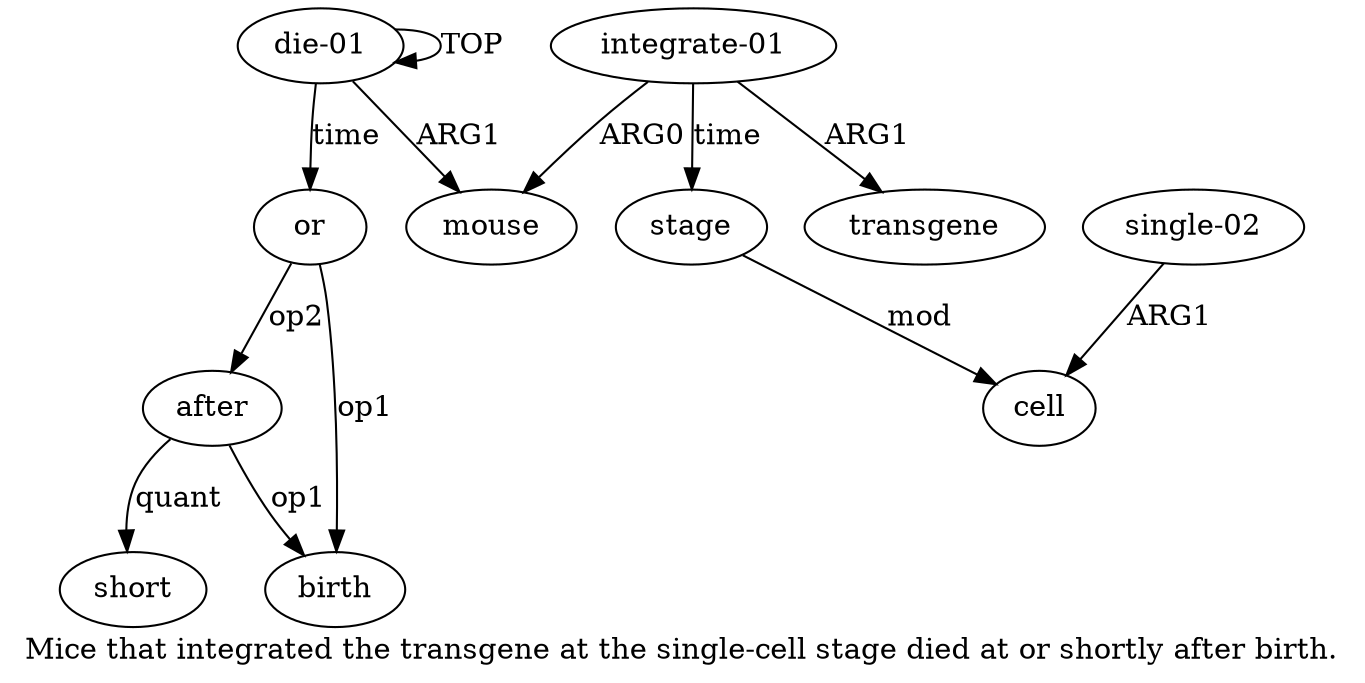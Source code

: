 digraph  {
	graph [label="Mice that integrated the transgene at the single-cell stage died at or shortly after birth."];
	node [label="\N"];
	a10	 [color=black,
		gold_ind=10,
		gold_label=short,
		label=short,
		test_ind=10,
		test_label=short];
	a1	 [color=black,
		gold_ind=1,
		gold_label=mouse,
		label=mouse,
		test_ind=1,
		test_label=mouse];
	a0	 [color=black,
		gold_ind=0,
		gold_label="die-01",
		label="die-01",
		test_ind=0,
		test_label="die-01"];
	a0 -> a1 [key=0,
	color=black,
	gold_label=ARG1,
	label=ARG1,
	test_label=ARG1];
a0 -> a0 [key=0,
color=black,
gold_label=TOP,
label=TOP,
test_label=TOP];
a7 [color=black,
gold_ind=7,
gold_label=or,
label=or,
test_ind=7,
test_label=or];
a0 -> a7 [key=0,
color=black,
gold_label=time,
label=time,
test_label=time];
a3 [color=black,
gold_ind=3,
gold_label=transgene,
label=transgene,
test_ind=3,
test_label=transgene];
a2 [color=black,
gold_ind=2,
gold_label="integrate-01",
label="integrate-01",
test_ind=2,
test_label="integrate-01"];
a2 -> a1 [key=0,
color=black,
gold_label=ARG0,
label=ARG0,
test_label=ARG0];
a2 -> a3 [key=0,
color=black,
gold_label=ARG1,
label=ARG1,
test_label=ARG1];
a4 [color=black,
gold_ind=4,
gold_label=stage,
label=stage,
test_ind=4,
test_label=stage];
a2 -> a4 [key=0,
color=black,
gold_label=time,
label=time,
test_label=time];
a5 [color=black,
gold_ind=5,
gold_label=cell,
label=cell,
test_ind=5,
test_label=cell];
a4 -> a5 [key=0,
color=black,
gold_label=mod,
label=mod,
test_label=mod];
a9 [color=black,
gold_ind=9,
gold_label=after,
label=after,
test_ind=9,
test_label=after];
a7 -> a9 [key=0,
color=black,
gold_label=op2,
label=op2,
test_label=op2];
a8 [color=black,
gold_ind=8,
gold_label=birth,
label=birth,
test_ind=8,
test_label=birth];
a7 -> a8 [key=0,
color=black,
gold_label=op1,
label=op1,
test_label=op1];
a6 [color=black,
gold_ind=6,
gold_label="single-02",
label="single-02",
test_ind=6,
test_label="single-02"];
a6 -> a5 [key=0,
color=black,
gold_label=ARG1,
label=ARG1,
test_label=ARG1];
a9 -> a10 [key=0,
color=black,
gold_label=quant,
label=quant,
test_label=quant];
a9 -> a8 [key=0,
color=black,
gold_label=op1,
label=op1,
test_label=op1];
}
